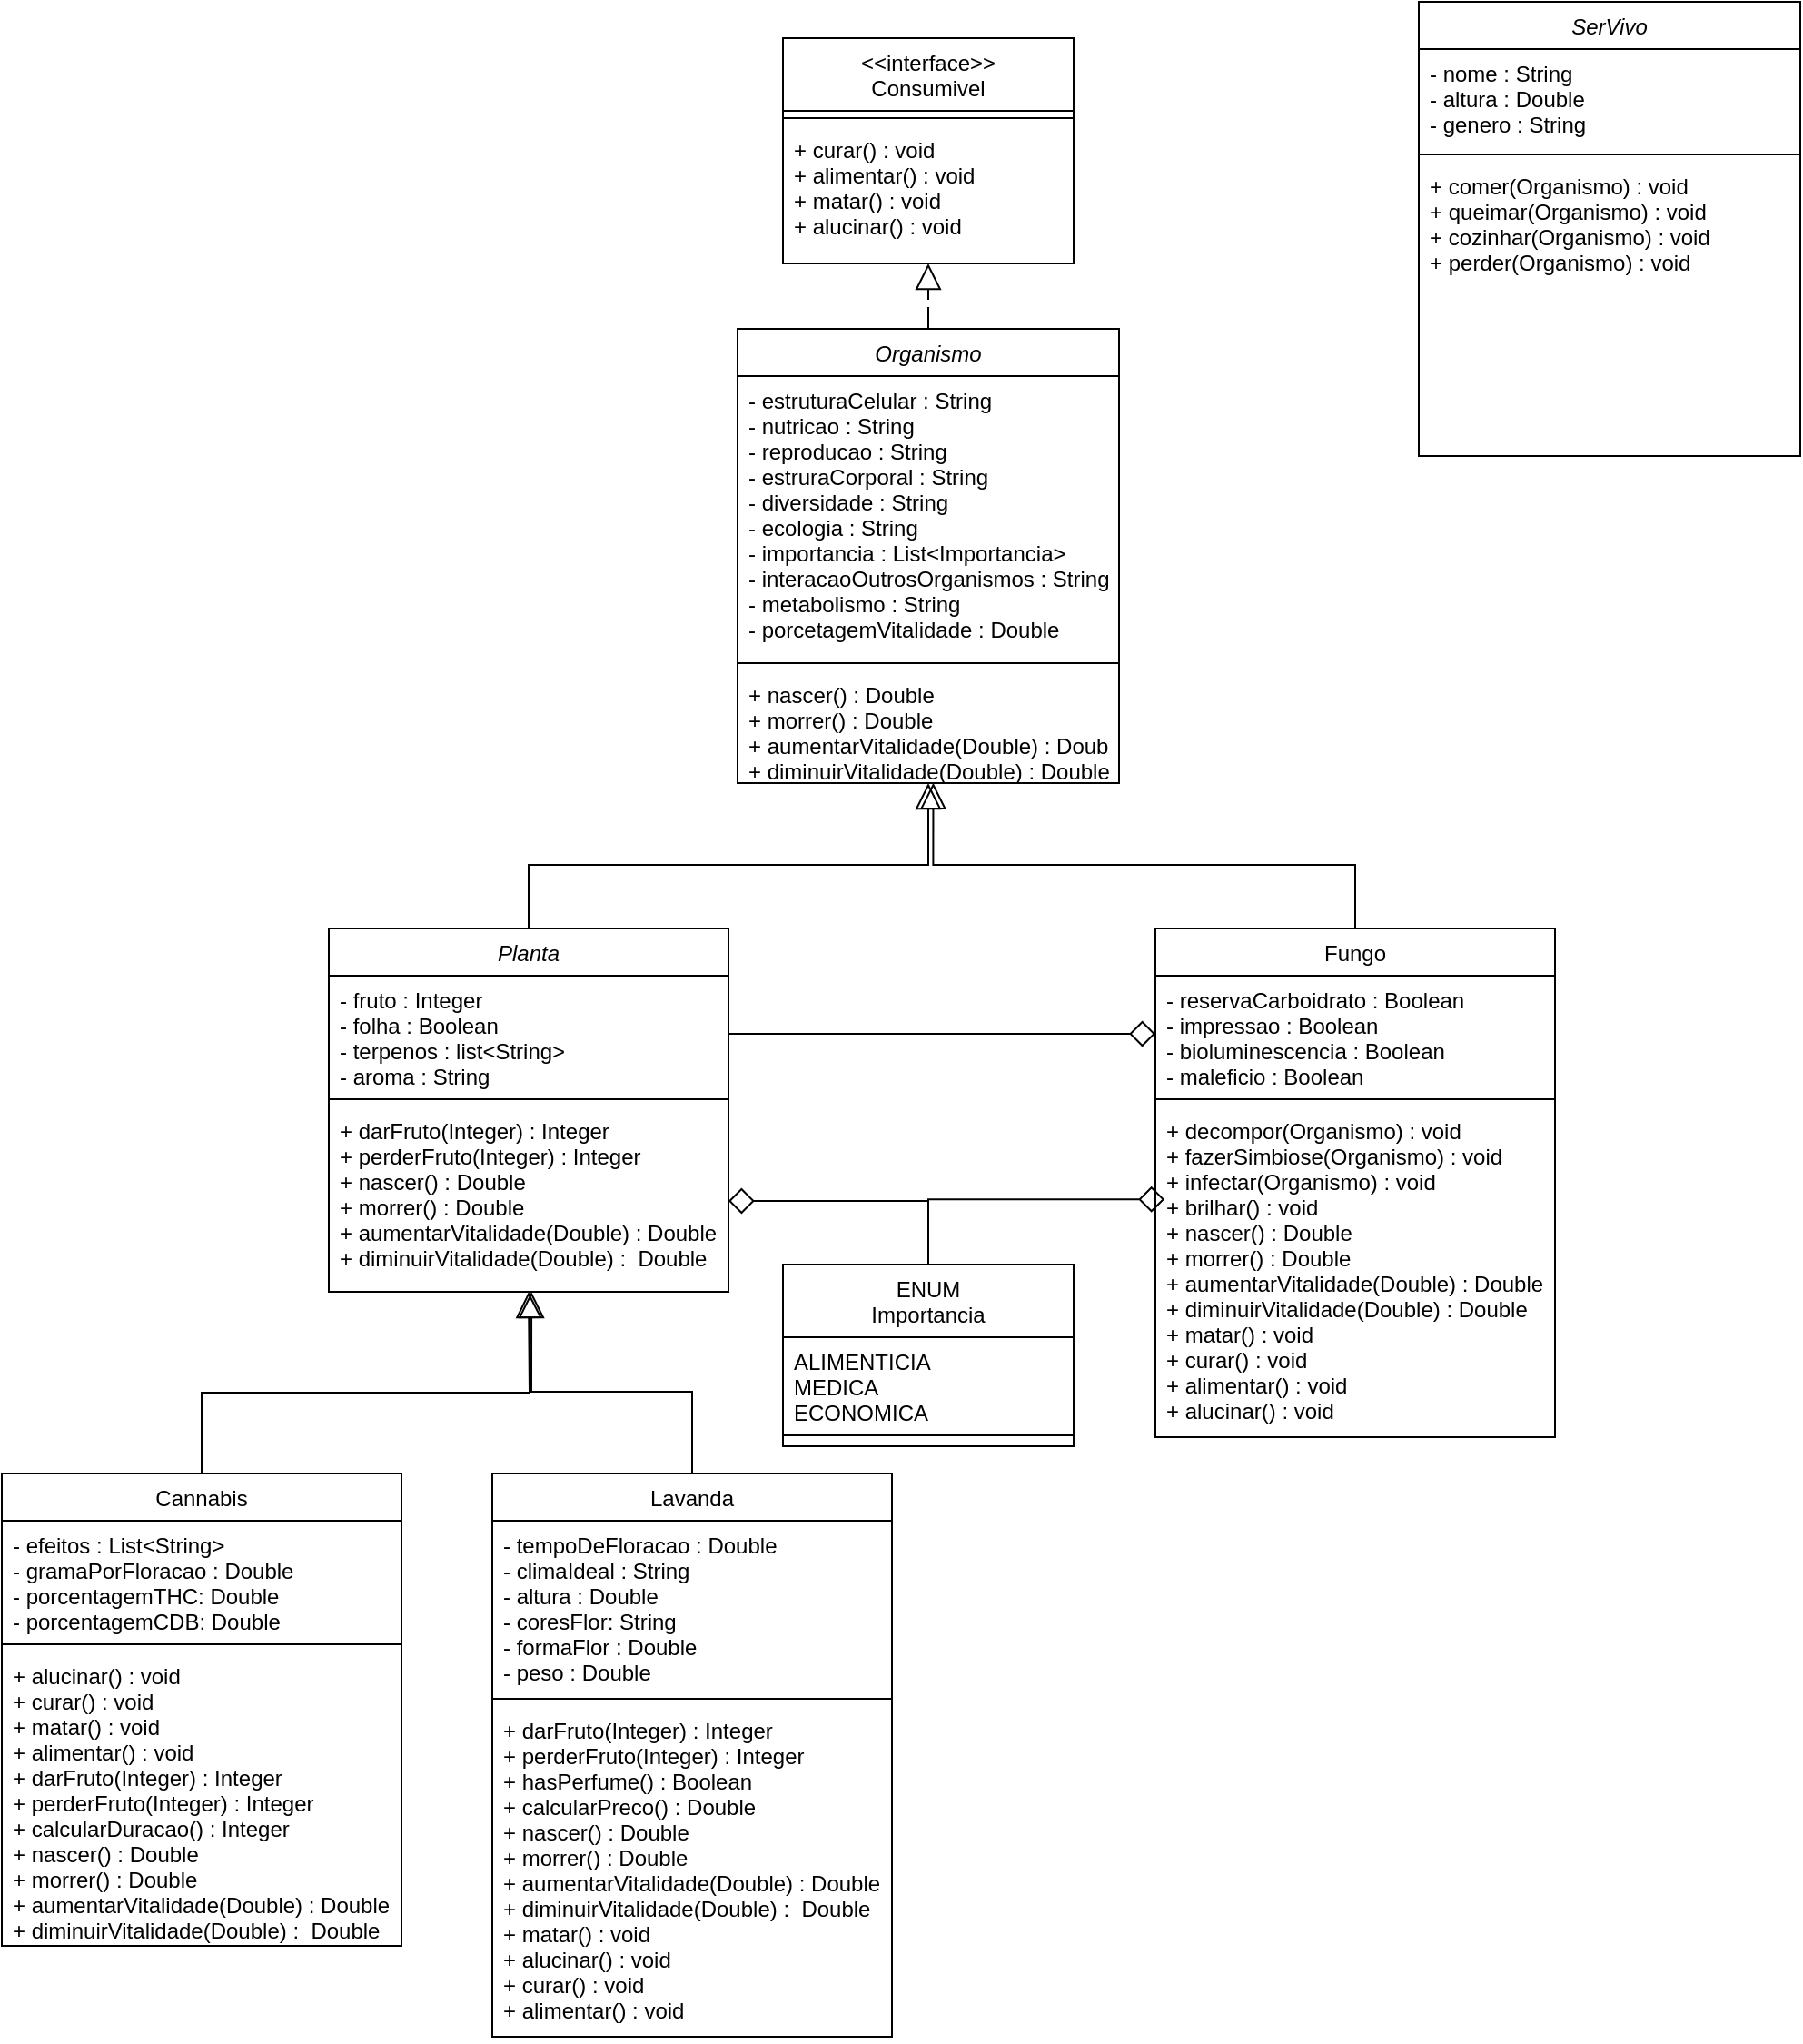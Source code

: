 <mxfile version="24.5.4" type="github">
  <diagram id="C5RBs43oDa-KdzZeNtuy" name="Page-1">
    <mxGraphModel dx="1937" dy="1559" grid="1" gridSize="10" guides="1" tooltips="1" connect="1" arrows="1" fold="1" page="1" pageScale="1" pageWidth="827" pageHeight="1169" math="0" shadow="0">
      <root>
        <mxCell id="WIyWlLk6GJQsqaUBKTNV-0" />
        <mxCell id="WIyWlLk6GJQsqaUBKTNV-1" parent="WIyWlLk6GJQsqaUBKTNV-0" />
        <mxCell id="Uqk7l0cWVW_A6V_x7scN-15" style="edgeStyle=orthogonalEdgeStyle;rounded=0;orthogonalLoop=1;jettySize=auto;html=1;exitX=0.5;exitY=0;exitDx=0;exitDy=0;endArrow=block;endFill=0;endSize=12;" edge="1" parent="WIyWlLk6GJQsqaUBKTNV-1" source="zkfFHV4jXpPFQw0GAbJ--0" target="Uqk7l0cWVW_A6V_x7scN-9">
          <mxGeometry relative="1" as="geometry" />
        </mxCell>
        <mxCell id="zkfFHV4jXpPFQw0GAbJ--0" value="Planta" style="swimlane;fontStyle=2;align=center;verticalAlign=top;childLayout=stackLayout;horizontal=1;startSize=26;horizontalStack=0;resizeParent=1;resizeLast=0;collapsible=1;marginBottom=0;rounded=0;shadow=0;strokeWidth=1;" parent="WIyWlLk6GJQsqaUBKTNV-1" vertex="1">
          <mxGeometry x="-40" y="400" width="220" height="200" as="geometry">
            <mxRectangle x="230" y="140" width="160" height="26" as="alternateBounds" />
          </mxGeometry>
        </mxCell>
        <mxCell id="zkfFHV4jXpPFQw0GAbJ--1" value="- fruto : Integer&#xa;- folha : Boolean&#xa;- terpenos : list&lt;String&gt;&#xa;- aroma : String" style="text;align=left;verticalAlign=top;spacingLeft=4;spacingRight=4;overflow=hidden;rotatable=0;points=[[0,0.5],[1,0.5]];portConstraint=eastwest;" parent="zkfFHV4jXpPFQw0GAbJ--0" vertex="1">
          <mxGeometry y="26" width="220" height="64" as="geometry" />
        </mxCell>
        <mxCell id="zkfFHV4jXpPFQw0GAbJ--4" value="" style="line;html=1;strokeWidth=1;align=left;verticalAlign=middle;spacingTop=-1;spacingLeft=3;spacingRight=3;rotatable=0;labelPosition=right;points=[];portConstraint=eastwest;" parent="zkfFHV4jXpPFQw0GAbJ--0" vertex="1">
          <mxGeometry y="90" width="220" height="8" as="geometry" />
        </mxCell>
        <mxCell id="zkfFHV4jXpPFQw0GAbJ--5" value="+ darFruto(Integer) : Integer&#xa;+ perderFruto(Integer) : Integer&#xa;+ nascer() : Double&#xa;+ morrer() : Double&#xa;+ aumentarVitalidade(Double) : Double&#xa;+ diminuirVitalidade(Double) :  Double" style="text;align=left;verticalAlign=top;spacingLeft=4;spacingRight=4;overflow=hidden;rotatable=0;points=[[0,0.5],[1,0.5]];portConstraint=eastwest;" parent="zkfFHV4jXpPFQw0GAbJ--0" vertex="1">
          <mxGeometry y="98" width="220" height="102" as="geometry" />
        </mxCell>
        <mxCell id="zkfFHV4jXpPFQw0GAbJ--6" value="&lt;&lt;interface&gt;&gt;&#xa;Consumivel" style="swimlane;fontStyle=0;align=center;verticalAlign=top;childLayout=stackLayout;horizontal=1;startSize=40;horizontalStack=0;resizeParent=1;resizeLast=0;collapsible=1;marginBottom=0;rounded=0;shadow=0;strokeWidth=1;" parent="WIyWlLk6GJQsqaUBKTNV-1" vertex="1">
          <mxGeometry x="210" y="-90" width="160" height="124" as="geometry">
            <mxRectangle x="130" y="380" width="160" height="26" as="alternateBounds" />
          </mxGeometry>
        </mxCell>
        <mxCell id="zkfFHV4jXpPFQw0GAbJ--9" value="" style="line;html=1;strokeWidth=1;align=left;verticalAlign=middle;spacingTop=-1;spacingLeft=3;spacingRight=3;rotatable=0;labelPosition=right;points=[];portConstraint=eastwest;" parent="zkfFHV4jXpPFQw0GAbJ--6" vertex="1">
          <mxGeometry y="40" width="160" height="8" as="geometry" />
        </mxCell>
        <mxCell id="zkfFHV4jXpPFQw0GAbJ--10" value="+ curar() : void&#xa;+ alimentar() : void&#xa;+ matar() : void&#xa;+ alucinar() : void" style="text;align=left;verticalAlign=top;spacingLeft=4;spacingRight=4;overflow=hidden;rotatable=0;points=[[0,0.5],[1,0.5]];portConstraint=eastwest;fontStyle=0;strokeColor=none;" parent="zkfFHV4jXpPFQw0GAbJ--6" vertex="1">
          <mxGeometry y="48" width="160" height="66" as="geometry" />
        </mxCell>
        <mxCell id="zkfFHV4jXpPFQw0GAbJ--17" value="Fungo" style="swimlane;fontStyle=0;align=center;verticalAlign=top;childLayout=stackLayout;horizontal=1;startSize=26;horizontalStack=0;resizeParent=1;resizeLast=0;collapsible=1;marginBottom=0;rounded=0;shadow=0;strokeWidth=1;" parent="WIyWlLk6GJQsqaUBKTNV-1" vertex="1">
          <mxGeometry x="415" y="400" width="220" height="280" as="geometry">
            <mxRectangle x="550" y="140" width="160" height="26" as="alternateBounds" />
          </mxGeometry>
        </mxCell>
        <mxCell id="zkfFHV4jXpPFQw0GAbJ--18" value="- reservaCarboidrato : Boolean&#xa;- impressao : Boolean&#xa;- bioluminescencia : Boolean&#xa;- maleficio : Boolean " style="text;align=left;verticalAlign=top;spacingLeft=4;spacingRight=4;overflow=hidden;rotatable=0;points=[[0,0.5],[1,0.5]];portConstraint=eastwest;" parent="zkfFHV4jXpPFQw0GAbJ--17" vertex="1">
          <mxGeometry y="26" width="220" height="64" as="geometry" />
        </mxCell>
        <mxCell id="zkfFHV4jXpPFQw0GAbJ--23" value="" style="line;html=1;strokeWidth=1;align=left;verticalAlign=middle;spacingTop=-1;spacingLeft=3;spacingRight=3;rotatable=0;labelPosition=right;points=[];portConstraint=eastwest;" parent="zkfFHV4jXpPFQw0GAbJ--17" vertex="1">
          <mxGeometry y="90" width="220" height="8" as="geometry" />
        </mxCell>
        <mxCell id="zkfFHV4jXpPFQw0GAbJ--24" value="+ decompor(Organismo) : void&#xa;+ fazerSimbiose(Organismo) : void&#xa;+ infectar(Organismo) : void&#xa;+ brilhar() : void&#xa;+ nascer() : Double&#xa;+ morrer() : Double&#xa;+ aumentarVitalidade(Double) : Double&#xa;+ diminuirVitalidade(Double) : Double&#xa;+ matar() : void&#xa;+ curar() : void &#xa;+ alimentar() : void&#xa;+ alucinar() : void " style="text;align=left;verticalAlign=top;spacingLeft=4;spacingRight=4;overflow=hidden;rotatable=0;points=[[0,0.5],[1,0.5]];portConstraint=eastwest;" parent="zkfFHV4jXpPFQw0GAbJ--17" vertex="1">
          <mxGeometry y="98" width="220" height="182" as="geometry" />
        </mxCell>
        <mxCell id="Uqk7l0cWVW_A6V_x7scN-16" style="edgeStyle=orthogonalEdgeStyle;rounded=0;orthogonalLoop=1;jettySize=auto;html=1;entryX=1;entryY=0.75;entryDx=0;entryDy=0;exitX=0.5;exitY=0;exitDx=0;exitDy=0;endArrow=diamond;endFill=0;endSize=12;" edge="1" parent="WIyWlLk6GJQsqaUBKTNV-1" source="Uqk7l0cWVW_A6V_x7scN-0" target="zkfFHV4jXpPFQw0GAbJ--0">
          <mxGeometry relative="1" as="geometry" />
        </mxCell>
        <mxCell id="Uqk7l0cWVW_A6V_x7scN-0" value="ENUM&#xa;Importancia" style="swimlane;fontStyle=0;align=center;verticalAlign=top;childLayout=stackLayout;horizontal=1;startSize=40;horizontalStack=0;resizeParent=1;resizeLast=0;collapsible=1;marginBottom=0;rounded=0;shadow=0;strokeWidth=1;" vertex="1" parent="WIyWlLk6GJQsqaUBKTNV-1">
          <mxGeometry x="210" y="585" width="160" height="100" as="geometry">
            <mxRectangle x="230" y="140" width="160" height="26" as="alternateBounds" />
          </mxGeometry>
        </mxCell>
        <mxCell id="Uqk7l0cWVW_A6V_x7scN-1" value="ALIMENTICIA&#xa;MEDICA&#xa;ECONOMICA" style="text;align=left;verticalAlign=top;spacingLeft=4;spacingRight=4;overflow=hidden;rotatable=0;points=[[0,0.5],[1,0.5]];portConstraint=eastwest;" vertex="1" parent="Uqk7l0cWVW_A6V_x7scN-0">
          <mxGeometry y="40" width="160" height="50" as="geometry" />
        </mxCell>
        <mxCell id="Uqk7l0cWVW_A6V_x7scN-2" value="" style="line;html=1;strokeWidth=1;align=left;verticalAlign=middle;spacingTop=-1;spacingLeft=3;spacingRight=3;rotatable=0;labelPosition=right;points=[];portConstraint=eastwest;" vertex="1" parent="Uqk7l0cWVW_A6V_x7scN-0">
          <mxGeometry y="90" width="160" height="8" as="geometry" />
        </mxCell>
        <mxCell id="Uqk7l0cWVW_A6V_x7scN-4" style="edgeStyle=orthogonalEdgeStyle;rounded=0;orthogonalLoop=1;jettySize=auto;html=1;entryX=0;entryY=0.5;entryDx=0;entryDy=0;endArrow=diamond;endFill=0;endSize=12;" edge="1" parent="WIyWlLk6GJQsqaUBKTNV-1" source="zkfFHV4jXpPFQw0GAbJ--1" target="zkfFHV4jXpPFQw0GAbJ--18">
          <mxGeometry relative="1" as="geometry" />
        </mxCell>
        <mxCell id="Uqk7l0cWVW_A6V_x7scN-9" value="Organismo" style="swimlane;fontStyle=2;align=center;verticalAlign=top;childLayout=stackLayout;horizontal=1;startSize=26;horizontalStack=0;resizeParent=1;resizeLast=0;collapsible=1;marginBottom=0;rounded=0;shadow=0;strokeWidth=1;" vertex="1" parent="WIyWlLk6GJQsqaUBKTNV-1">
          <mxGeometry x="185" y="70" width="210" height="250" as="geometry">
            <mxRectangle x="550" y="140" width="160" height="26" as="alternateBounds" />
          </mxGeometry>
        </mxCell>
        <mxCell id="Uqk7l0cWVW_A6V_x7scN-10" value="- estruturaCelular : String&#xa;- nutricao : String&#xa;- reproducao : String&#xa;- estruraCorporal : String&#xa;- diversidade : String&#xa;- ecologia : String&#xa;- importancia : List&lt;Importancia&gt;&#xa;- interacaoOutrosOrganismos : String&#xa;- metabolismo : String&#xa;- porcetagemVitalidade : Double" style="text;align=left;verticalAlign=top;spacingLeft=4;spacingRight=4;overflow=hidden;rotatable=0;points=[[0,0.5],[1,0.5]];portConstraint=eastwest;" vertex="1" parent="Uqk7l0cWVW_A6V_x7scN-9">
          <mxGeometry y="26" width="210" height="154" as="geometry" />
        </mxCell>
        <mxCell id="Uqk7l0cWVW_A6V_x7scN-11" value="" style="line;html=1;strokeWidth=1;align=left;verticalAlign=middle;spacingTop=-1;spacingLeft=3;spacingRight=3;rotatable=0;labelPosition=right;points=[];portConstraint=eastwest;" vertex="1" parent="Uqk7l0cWVW_A6V_x7scN-9">
          <mxGeometry y="180" width="210" height="8" as="geometry" />
        </mxCell>
        <mxCell id="Uqk7l0cWVW_A6V_x7scN-12" value="+ nascer() : Double&#xa;+ morrer() : Double&#xa;+ aumentarVitalidade(Double) : Double&#xa;+ diminuirVitalidade(Double) : Double" style="text;align=left;verticalAlign=top;spacingLeft=4;spacingRight=4;overflow=hidden;rotatable=0;points=[[0,0.5],[1,0.5]];portConstraint=eastwest;" vertex="1" parent="Uqk7l0cWVW_A6V_x7scN-9">
          <mxGeometry y="188" width="210" height="62" as="geometry" />
        </mxCell>
        <mxCell id="Uqk7l0cWVW_A6V_x7scN-13" style="edgeStyle=orthogonalEdgeStyle;rounded=0;orthogonalLoop=1;jettySize=auto;html=1;endArrow=block;endFill=0;endSize=12;dashed=1;dashPattern=8 8;" edge="1" parent="WIyWlLk6GJQsqaUBKTNV-1" source="Uqk7l0cWVW_A6V_x7scN-9" target="zkfFHV4jXpPFQw0GAbJ--6">
          <mxGeometry relative="1" as="geometry" />
        </mxCell>
        <mxCell id="Uqk7l0cWVW_A6V_x7scN-14" style="edgeStyle=orthogonalEdgeStyle;rounded=0;orthogonalLoop=1;jettySize=auto;html=1;entryX=0.513;entryY=0.998;entryDx=0;entryDy=0;entryPerimeter=0;endArrow=block;endFill=0;endSize=12;" edge="1" parent="WIyWlLk6GJQsqaUBKTNV-1" source="zkfFHV4jXpPFQw0GAbJ--17" target="Uqk7l0cWVW_A6V_x7scN-12">
          <mxGeometry relative="1" as="geometry" />
        </mxCell>
        <mxCell id="Uqk7l0cWVW_A6V_x7scN-17" style="edgeStyle=orthogonalEdgeStyle;rounded=0;orthogonalLoop=1;jettySize=auto;html=1;exitX=0.5;exitY=0;exitDx=0;exitDy=0;endArrow=diamond;endFill=0;endSize=12;entryX=0.023;entryY=0.281;entryDx=0;entryDy=0;entryPerimeter=0;" edge="1" parent="WIyWlLk6GJQsqaUBKTNV-1" source="Uqk7l0cWVW_A6V_x7scN-0" target="zkfFHV4jXpPFQw0GAbJ--24">
          <mxGeometry relative="1" as="geometry">
            <mxPoint x="380" y="540" as="targetPoint" />
          </mxGeometry>
        </mxCell>
        <mxCell id="Uqk7l0cWVW_A6V_x7scN-27" style="edgeStyle=orthogonalEdgeStyle;rounded=0;orthogonalLoop=1;jettySize=auto;html=1;exitX=0.5;exitY=0;exitDx=0;exitDy=0;endArrow=block;endFill=0;endSize=12;" edge="1" parent="WIyWlLk6GJQsqaUBKTNV-1" source="Uqk7l0cWVW_A6V_x7scN-18">
          <mxGeometry relative="1" as="geometry">
            <mxPoint x="70" y="600" as="targetPoint" />
          </mxGeometry>
        </mxCell>
        <mxCell id="Uqk7l0cWVW_A6V_x7scN-18" value="Cannabis" style="swimlane;fontStyle=0;align=center;verticalAlign=top;childLayout=stackLayout;horizontal=1;startSize=26;horizontalStack=0;resizeParent=1;resizeLast=0;collapsible=1;marginBottom=0;rounded=0;shadow=0;strokeWidth=1;" vertex="1" parent="WIyWlLk6GJQsqaUBKTNV-1">
          <mxGeometry x="-220" y="700" width="220" height="260" as="geometry">
            <mxRectangle x="230" y="140" width="160" height="26" as="alternateBounds" />
          </mxGeometry>
        </mxCell>
        <mxCell id="Uqk7l0cWVW_A6V_x7scN-19" value="- efeitos : List&lt;String&gt;&#xa;- gramaPorFloracao : Double&#xa;- porcentagemTHC: Double&#xa;- porcentagemCDB: Double" style="text;align=left;verticalAlign=top;spacingLeft=4;spacingRight=4;overflow=hidden;rotatable=0;points=[[0,0.5],[1,0.5]];portConstraint=eastwest;" vertex="1" parent="Uqk7l0cWVW_A6V_x7scN-18">
          <mxGeometry y="26" width="220" height="64" as="geometry" />
        </mxCell>
        <mxCell id="Uqk7l0cWVW_A6V_x7scN-20" value="" style="line;html=1;strokeWidth=1;align=left;verticalAlign=middle;spacingTop=-1;spacingLeft=3;spacingRight=3;rotatable=0;labelPosition=right;points=[];portConstraint=eastwest;" vertex="1" parent="Uqk7l0cWVW_A6V_x7scN-18">
          <mxGeometry y="90" width="220" height="8" as="geometry" />
        </mxCell>
        <mxCell id="Uqk7l0cWVW_A6V_x7scN-21" value="+ alucinar() : void&#xa;+ curar() : void&#xa;+ matar() : void&#xa;+ alimentar() : void&#xa;+ darFruto(Integer) : Integer&#xa;+ perderFruto(Integer) : Integer&#xa;+ calcularDuracao() : Integer&#xa;+ nascer() : Double&#xa;+ morrer() : Double&#xa;+ aumentarVitalidade(Double) : Double&#xa;+ diminuirVitalidade(Double) :  Double" style="text;align=left;verticalAlign=top;spacingLeft=4;spacingRight=4;overflow=hidden;rotatable=0;points=[[0,0.5],[1,0.5]];portConstraint=eastwest;" vertex="1" parent="Uqk7l0cWVW_A6V_x7scN-18">
          <mxGeometry y="98" width="220" height="162" as="geometry" />
        </mxCell>
        <mxCell id="Uqk7l0cWVW_A6V_x7scN-22" value="Lavanda" style="swimlane;fontStyle=0;align=center;verticalAlign=top;childLayout=stackLayout;horizontal=1;startSize=26;horizontalStack=0;resizeParent=1;resizeLast=0;collapsible=1;marginBottom=0;rounded=0;shadow=0;strokeWidth=1;" vertex="1" parent="WIyWlLk6GJQsqaUBKTNV-1">
          <mxGeometry x="50" y="700" width="220" height="310" as="geometry">
            <mxRectangle x="230" y="140" width="160" height="26" as="alternateBounds" />
          </mxGeometry>
        </mxCell>
        <mxCell id="Uqk7l0cWVW_A6V_x7scN-23" value="- tempoDeFloracao : Double&#xa;- climaIdeal : String&#xa;- altura : Double&#xa;- coresFlor: String&#xa;- formaFlor : Double&#xa;- peso : Double" style="text;align=left;verticalAlign=top;spacingLeft=4;spacingRight=4;overflow=hidden;rotatable=0;points=[[0,0.5],[1,0.5]];portConstraint=eastwest;" vertex="1" parent="Uqk7l0cWVW_A6V_x7scN-22">
          <mxGeometry y="26" width="220" height="94" as="geometry" />
        </mxCell>
        <mxCell id="Uqk7l0cWVW_A6V_x7scN-24" value="" style="line;html=1;strokeWidth=1;align=left;verticalAlign=middle;spacingTop=-1;spacingLeft=3;spacingRight=3;rotatable=0;labelPosition=right;points=[];portConstraint=eastwest;" vertex="1" parent="Uqk7l0cWVW_A6V_x7scN-22">
          <mxGeometry y="120" width="220" height="8" as="geometry" />
        </mxCell>
        <mxCell id="Uqk7l0cWVW_A6V_x7scN-25" value="+ darFruto(Integer) : Integer&#xa;+ perderFruto(Integer) : Integer&#xa;+ hasPerfume() : Boolean&#xa;+ calcularPreco() : Double&#xa;+ nascer() : Double&#xa;+ morrer() : Double&#xa;+ aumentarVitalidade(Double) : Double&#xa;+ diminuirVitalidade(Double) :  Double&#xa;+ matar() : void&#xa;+ alucinar() : void&#xa;+ curar() : void&#xa;+ alimentar() : void" style="text;align=left;verticalAlign=top;spacingLeft=4;spacingRight=4;overflow=hidden;rotatable=0;points=[[0,0.5],[1,0.5]];portConstraint=eastwest;" vertex="1" parent="Uqk7l0cWVW_A6V_x7scN-22">
          <mxGeometry y="128" width="220" height="182" as="geometry" />
        </mxCell>
        <mxCell id="Uqk7l0cWVW_A6V_x7scN-26" style="edgeStyle=orthogonalEdgeStyle;rounded=0;orthogonalLoop=1;jettySize=auto;html=1;entryX=0.507;entryY=1;entryDx=0;entryDy=0;entryPerimeter=0;endArrow=block;endFill=0;endSize=12;" edge="1" parent="WIyWlLk6GJQsqaUBKTNV-1" source="Uqk7l0cWVW_A6V_x7scN-22" target="zkfFHV4jXpPFQw0GAbJ--5">
          <mxGeometry relative="1" as="geometry" />
        </mxCell>
        <mxCell id="Uqk7l0cWVW_A6V_x7scN-28" value="SerVivo" style="swimlane;fontStyle=2;align=center;verticalAlign=top;childLayout=stackLayout;horizontal=1;startSize=26;horizontalStack=0;resizeParent=1;resizeLast=0;collapsible=1;marginBottom=0;rounded=0;shadow=0;strokeWidth=1;" vertex="1" parent="WIyWlLk6GJQsqaUBKTNV-1">
          <mxGeometry x="560" y="-110" width="210" height="250" as="geometry">
            <mxRectangle x="550" y="140" width="160" height="26" as="alternateBounds" />
          </mxGeometry>
        </mxCell>
        <mxCell id="Uqk7l0cWVW_A6V_x7scN-29" value="- nome : String&#xa;- altura : Double&#xa;- genero : String&#xa;" style="text;align=left;verticalAlign=top;spacingLeft=4;spacingRight=4;overflow=hidden;rotatable=0;points=[[0,0.5],[1,0.5]];portConstraint=eastwest;" vertex="1" parent="Uqk7l0cWVW_A6V_x7scN-28">
          <mxGeometry y="26" width="210" height="54" as="geometry" />
        </mxCell>
        <mxCell id="Uqk7l0cWVW_A6V_x7scN-30" value="" style="line;html=1;strokeWidth=1;align=left;verticalAlign=middle;spacingTop=-1;spacingLeft=3;spacingRight=3;rotatable=0;labelPosition=right;points=[];portConstraint=eastwest;" vertex="1" parent="Uqk7l0cWVW_A6V_x7scN-28">
          <mxGeometry y="80" width="210" height="8" as="geometry" />
        </mxCell>
        <mxCell id="Uqk7l0cWVW_A6V_x7scN-31" value="+ comer(Organismo) : void&#xa;+ queimar(Organismo) : void&#xa;+ cozinhar(Organismo) : void&#xa;+ perder(Organismo) : void" style="text;align=left;verticalAlign=top;spacingLeft=4;spacingRight=4;overflow=hidden;rotatable=0;points=[[0,0.5],[1,0.5]];portConstraint=eastwest;" vertex="1" parent="Uqk7l0cWVW_A6V_x7scN-28">
          <mxGeometry y="88" width="210" height="62" as="geometry" />
        </mxCell>
      </root>
    </mxGraphModel>
  </diagram>
</mxfile>
